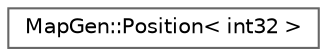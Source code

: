 digraph "类继承关系图"
{
 // INTERACTIVE_SVG=YES
 // LATEX_PDF_SIZE
  bgcolor="transparent";
  edge [fontname=Helvetica,fontsize=10,labelfontname=Helvetica,labelfontsize=10];
  node [fontname=Helvetica,fontsize=10,shape=box,height=0.2,width=0.4];
  rankdir="LR";
  Node0 [id="Node000000",label="MapGen::Position\< int32 \>",height=0.2,width=0.4,color="grey40", fillcolor="white", style="filled",URL="$d0/dd4/classMapGen_1_1Position.html",tooltip=" "];
}
